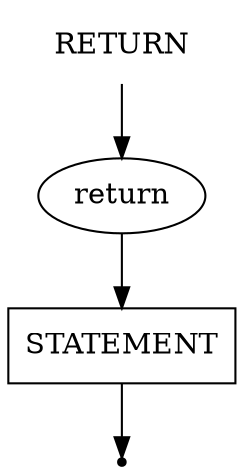 digraph RETURN {
    start [label=RETURN shape=plaintext]
    return [label="return" shape=oval]
    statement [label=STATEMENT shape=box]
    end [label="" shape=point]

    start -> return
    return -> statement
    statement -> end
}